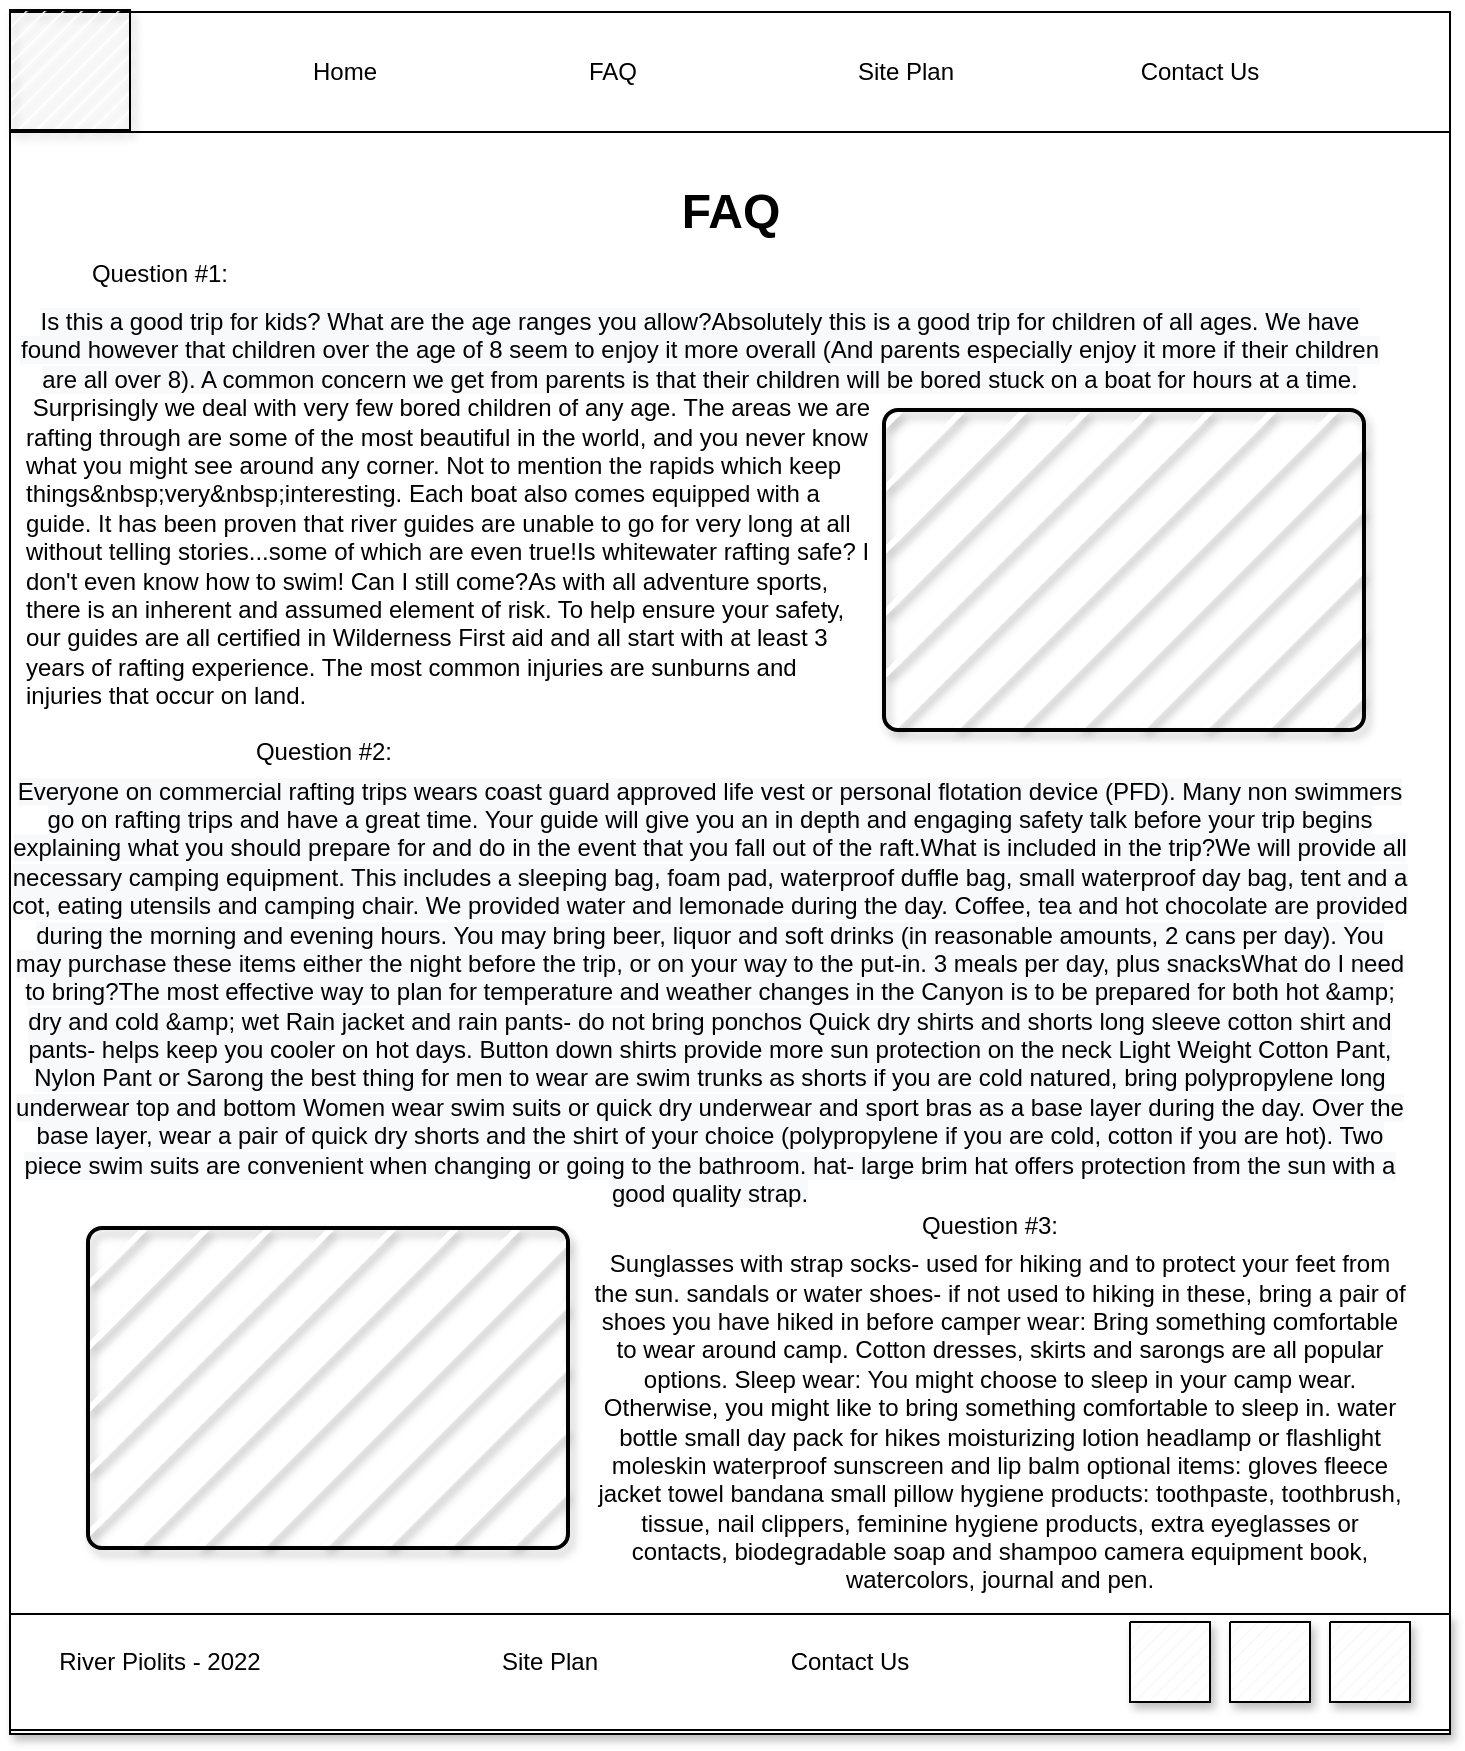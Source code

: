 <mxfile version="20.3.0" type="device"><diagram id="MeG2SyVPas6ZXIz10Pwa" name="Page-1"><mxGraphModel dx="925" dy="1801" grid="1" gridSize="10" guides="1" tooltips="1" connect="1" arrows="1" fold="1" page="1" pageScale="1" pageWidth="850" pageHeight="1100" math="0" shadow="0"><root><mxCell id="0"/><mxCell id="1" parent="0"/><mxCell id="FPlA69WOQA7Z7pdPsfWl-37" value="" style="verticalLabelPosition=bottom;verticalAlign=top;html=1;shape=mxgraph.basic.rect;fillColor2=none;strokeWidth=1;size=20;indent=5;shadow=1;sketch=0;fillStyle=solid;gradientColor=none;" vertex="1" parent="1"><mxGeometry x="40" y="720" width="720" height="60" as="geometry"/></mxCell><mxCell id="FPlA69WOQA7Z7pdPsfWl-14" value="" style="swimlane;startSize=60;shadow=0;" vertex="1" parent="1"><mxGeometry x="40" y="-81" width="720" height="859" as="geometry"/></mxCell><mxCell id="FPlA69WOQA7Z7pdPsfWl-17" value="Home" style="text;html=1;resizable=0;autosize=1;align=center;verticalAlign=middle;points=[];fillColor=none;strokeColor=none;rounded=0;shadow=0;" vertex="1" parent="FPlA69WOQA7Z7pdPsfWl-14"><mxGeometry x="137" y="15" width="60" height="30" as="geometry"/></mxCell><mxCell id="FPlA69WOQA7Z7pdPsfWl-18" value="FAQ" style="text;html=1;resizable=0;autosize=1;align=center;verticalAlign=middle;points=[];fillColor=none;strokeColor=none;rounded=0;shadow=0;" vertex="1" parent="FPlA69WOQA7Z7pdPsfWl-14"><mxGeometry x="276" y="15" width="50" height="30" as="geometry"/></mxCell><mxCell id="FPlA69WOQA7Z7pdPsfWl-20" value="Site Plan" style="text;html=1;strokeColor=none;fillColor=none;align=center;verticalAlign=middle;whiteSpace=wrap;rounded=0;shadow=0;" vertex="1" parent="FPlA69WOQA7Z7pdPsfWl-14"><mxGeometry x="418" y="15" width="60" height="30" as="geometry"/></mxCell><mxCell id="FPlA69WOQA7Z7pdPsfWl-21" value="Contact Us" style="text;html=1;strokeColor=none;fillColor=none;align=center;verticalAlign=middle;whiteSpace=wrap;rounded=0;shadow=0;" vertex="1" parent="FPlA69WOQA7Z7pdPsfWl-14"><mxGeometry x="560" y="15" width="70" height="30" as="geometry"/></mxCell><mxCell id="FPlA69WOQA7Z7pdPsfWl-23" value="" style="whiteSpace=wrap;html=1;aspect=fixed;shadow=1;fillStyle=hatch;gradientColor=none;sketch=0;" vertex="1" parent="FPlA69WOQA7Z7pdPsfWl-14"><mxGeometry y="-1" width="60" height="60" as="geometry"/></mxCell><mxCell id="FPlA69WOQA7Z7pdPsfWl-28" value="River Piolits - 2022" style="text;html=1;strokeColor=none;fillColor=none;align=center;verticalAlign=middle;whiteSpace=wrap;rounded=0;shadow=1;sketch=0;fillStyle=hatch;" vertex="1" parent="FPlA69WOQA7Z7pdPsfWl-14"><mxGeometry x="20" y="810" width="110" height="30" as="geometry"/></mxCell><mxCell id="FPlA69WOQA7Z7pdPsfWl-29" value="Site Plan" style="text;html=1;strokeColor=none;fillColor=none;align=center;verticalAlign=middle;whiteSpace=wrap;rounded=0;shadow=1;sketch=0;fillStyle=hatch;" vertex="1" parent="FPlA69WOQA7Z7pdPsfWl-14"><mxGeometry x="240" y="810" width="60" height="30" as="geometry"/></mxCell><mxCell id="FPlA69WOQA7Z7pdPsfWl-30" value="Contact Us" style="text;html=1;strokeColor=none;fillColor=none;align=center;verticalAlign=middle;whiteSpace=wrap;rounded=0;shadow=1;sketch=0;fillStyle=hatch;" vertex="1" parent="FPlA69WOQA7Z7pdPsfWl-14"><mxGeometry x="385" y="810" width="70" height="30" as="geometry"/></mxCell><mxCell id="FPlA69WOQA7Z7pdPsfWl-31" value="" style="verticalLabelPosition=bottom;verticalAlign=top;html=1;shape=mxgraph.basic.patternFillRect;fillStyle=diag;step=5;fillStrokeWidth=0.2;fillStrokeColor=#dddddd;shadow=1;sketch=0;gradientColor=none;" vertex="1" parent="FPlA69WOQA7Z7pdPsfWl-14"><mxGeometry x="560" y="805" width="40" height="40" as="geometry"/></mxCell><mxCell id="FPlA69WOQA7Z7pdPsfWl-32" value="" style="verticalLabelPosition=bottom;verticalAlign=top;html=1;shape=mxgraph.basic.patternFillRect;fillStyle=diag;step=5;fillStrokeWidth=0.2;fillStrokeColor=#dddddd;shadow=1;sketch=0;gradientColor=none;" vertex="1" parent="FPlA69WOQA7Z7pdPsfWl-14"><mxGeometry x="610" y="805" width="40" height="40" as="geometry"/></mxCell><mxCell id="FPlA69WOQA7Z7pdPsfWl-33" value="" style="verticalLabelPosition=bottom;verticalAlign=top;html=1;shape=mxgraph.basic.patternFillRect;fillStyle=diag;step=5;fillStrokeWidth=0.2;fillStrokeColor=#dddddd;shadow=1;sketch=0;gradientColor=none;" vertex="1" parent="FPlA69WOQA7Z7pdPsfWl-14"><mxGeometry x="660" y="805" width="40" height="40" as="geometry"/></mxCell><mxCell id="FPlA69WOQA7Z7pdPsfWl-34" value="" style="rounded=1;whiteSpace=wrap;html=1;absoluteArcSize=1;arcSize=14;strokeWidth=2;shadow=1;sketch=0;fillStyle=hatch;gradientColor=none;" vertex="1" parent="FPlA69WOQA7Z7pdPsfWl-14"><mxGeometry x="437" y="199" width="240" height="160" as="geometry"/></mxCell><mxCell id="FPlA69WOQA7Z7pdPsfWl-38" value="FAQ" style="text;strokeColor=none;fillColor=none;html=1;fontSize=24;fontStyle=1;verticalAlign=middle;align=center;shadow=1;sketch=0;fillStyle=solid;" vertex="1" parent="FPlA69WOQA7Z7pdPsfWl-14"><mxGeometry x="310" y="80" width="100" height="40" as="geometry"/></mxCell><mxCell id="FPlA69WOQA7Z7pdPsfWl-54" value="" style="rounded=1;whiteSpace=wrap;html=1;absoluteArcSize=1;arcSize=14;strokeWidth=2;shadow=1;sketch=0;fillStyle=hatch;gradientColor=none;" vertex="1" parent="FPlA69WOQA7Z7pdPsfWl-14"><mxGeometry x="39" y="608" width="240" height="160" as="geometry"/></mxCell><UserObject label=" Surprisingly we deal with very few bored children of any age. The areas we are rafting through are some of the most beautiful in the world, and you never know what you might see around any corner. Not to mention the rapids which keep things&amp;nbsp;very&amp;nbsp;interesting. Each boat also comes equipped with a guide. It has been proven that river guides are unable to go for very long at all without telling stories...some of which are even true!Is whitewater rafting safe? I don't even know how to swim! Can I still come?As with all adventure sports, there is an inherent and assumed element of risk. To help ensure your safety, our guides are all certified in Wilderness First aid and all start with at least 3 years of rafting experience. The most common injuries are sunburns and injuries that occur on land.&#10;" placeholders="1" name="Variable" id="FPlA69WOQA7Z7pdPsfWl-55"><mxCell style="text;strokeColor=none;fillColor=none;align=left;verticalAlign=middle;overflow=hidden;shadow=1;sketch=0;fillStyle=solid;labelPosition=center;verticalLabelPosition=middle;whiteSpace=wrap;" vertex="1" parent="FPlA69WOQA7Z7pdPsfWl-14"><mxGeometry x="6" y="184" width="424" height="185" as="geometry"/></mxCell></UserObject><UserObject label="&lt;span style=&quot;color: rgb(0, 0, 0); font-family: Helvetica; font-size: 12px; font-style: normal; font-variant-ligatures: normal; font-variant-caps: normal; font-weight: 400; letter-spacing: normal; orphans: 2; text-align: left; text-indent: 0px; text-transform: none; widows: 2; word-spacing: 0px; -webkit-text-stroke-width: 0px; background-color: rgb(248, 249, 250); text-decoration-thickness: initial; text-decoration-style: initial; text-decoration-color: initial; float: none; display: inline !important;&quot;&gt;Is this a good trip for kids? What are the age ranges you allow?Absolutely this is a good trip for children of all ages. We have found however that children over the age of 8 seem to enjoy it more overall (And parents especially enjoy it more if their children are all over 8). A common concern we get from parents is that their children will be bored stuck on a boat for hours at a time.&lt;/span&gt;" placeholders="1" name="Variable" id="FPlA69WOQA7Z7pdPsfWl-56"><mxCell style="text;html=1;strokeColor=none;fillColor=none;align=center;verticalAlign=middle;whiteSpace=wrap;overflow=hidden;shadow=1;sketch=0;fillStyle=solid;fontSize=12;" vertex="1" parent="FPlA69WOQA7Z7pdPsfWl-14"><mxGeometry y="136" width="690" height="65" as="geometry"/></mxCell></UserObject><UserObject label="&lt;span style=&quot;color: rgb(0, 0, 0); font-family: Helvetica; font-size: 12px; font-style: normal; font-variant-ligatures: normal; font-variant-caps: normal; font-weight: 400; letter-spacing: normal; orphans: 2; text-align: left; text-indent: 0px; text-transform: none; widows: 2; word-spacing: 0px; -webkit-text-stroke-width: 0px; background-color: rgb(248, 249, 250); text-decoration-thickness: initial; text-decoration-style: initial; text-decoration-color: initial; float: none; display: inline !important;&quot;&gt;Everyone on commercial rafting trips wears coast guard approved life vest or personal flotation device (PFD). Many non swimmers go on rafting trips and have a great time. Your guide will give you an in depth and engaging safety talk before your trip begins explaining what you should prepare for and do in the event that you fall out of the raft.What is included in the trip?We will provide all necessary camping equipment. This includes a sleeping bag, foam pad, waterproof duffle bag, small waterproof day bag, tent and a cot, eating utensils and camping chair.&amp;nbsp;&lt;/span&gt;&lt;span style=&quot;color: rgb(0, 0, 0); font-family: Helvetica; font-size: 12px; font-style: normal; font-variant-ligatures: normal; font-variant-caps: normal; font-weight: 400; letter-spacing: normal; orphans: 2; text-align: left; text-indent: 0px; text-transform: none; widows: 2; word-spacing: 0px; -webkit-text-stroke-width: 0px; background-color: rgb(248, 249, 250); text-decoration-thickness: initial; text-decoration-style: initial; text-decoration-color: initial; float: none; display: inline !important;&quot;&gt;We provided water and lemonade during the day. Coffee, tea and hot chocolate are provided during the morning and evening hours. You may bring beer, liquor and soft drinks (in reasonable amounts, 2 cans per day). You may purchase these items either the night before the trip, or on your way to the put-in. 3 meals per day, plus snacksWhat do I need to bring?The most effective way to plan for temperature and weather changes in the Canyon is to be prepared for both hot &amp;amp;amp; dry and cold &amp;amp;amp; wet Rain jacket and rain pants- do not bring ponchos Quick dry shirts and shorts long sleeve cotton shirt and pants- helps keep you cooler on hot days. Button down shirts provide more sun protection on the neck Light Weight Cotton Pant, Nylon Pant or Sarong the best thing for men to wear are swim trunks as shorts if you are cold natured, bring polypropylene long underwear top and bottom Women wear swim suits or quick dry underwear and sport bras as a base layer during the day. Over the base layer, wear a pair of quick dry shorts and the shirt of your choice (polypropylene if you are cold, cotton if you are hot). Two piece swim suits are convenient when changing or going to the bathroom. hat- large brim hat offers protection from the sun with a good quality strap&lt;/span&gt;&lt;span style=&quot;color: rgb(0, 0, 0); font-family: Helvetica; font-size: 12px; font-style: normal; font-variant-ligatures: normal; font-variant-caps: normal; font-weight: 400; letter-spacing: normal; orphans: 2; text-align: left; text-indent: 0px; text-transform: none; widows: 2; word-spacing: 0px; -webkit-text-stroke-width: 0px; background-color: rgb(248, 249, 250); text-decoration-thickness: initial; text-decoration-style: initial; text-decoration-color: initial; float: none; display: inline !important;&quot;&gt;.&lt;/span&gt;" placeholders="1" name="Variable" id="FPlA69WOQA7Z7pdPsfWl-57"><mxCell style="text;html=1;strokeColor=none;fillColor=none;align=center;verticalAlign=middle;whiteSpace=wrap;overflow=hidden;shadow=1;sketch=0;fillStyle=solid;fontSize=12;" vertex="1" parent="FPlA69WOQA7Z7pdPsfWl-14"><mxGeometry y="380" width="700" height="220" as="geometry"/></mxCell></UserObject><UserObject label="&lt;span style=&quot;text-align: left;&quot;&gt;Sunglasses with strap socks- used for hiking and to protect your feet from the sun. sandals or water shoes- if not used to hiking in these, bring a pair of shoes you have hiked in before camper wear: Bring something comfortable to wear around camp. Cotton dresses, skirts and sarongs are all popular options. Sleep wear: You might choose to sleep in your camp wear. Otherwise, you might like to bring something comfortable to sleep in. water bottle small day pack for hikes moisturizing lotion headlamp or flashlight moleskin waterproof sunscreen and lip balm optional items: gloves fleece jacket towel bandana small pillow hygiene products: toothpaste, toothbrush, tissue, nail clippers, feminine hygiene products, extra eyeglasses or contacts, biodegradable soap and shampoo camera equipment book, watercolors, journal and pen.&lt;/span&gt;" placeholders="1" name="Variable" id="FPlA69WOQA7Z7pdPsfWl-58"><mxCell style="text;html=1;strokeColor=none;fillColor=none;align=center;verticalAlign=middle;whiteSpace=wrap;overflow=hidden;shadow=1;sketch=0;fillStyle=solid;fontSize=12;" vertex="1" parent="FPlA69WOQA7Z7pdPsfWl-14"><mxGeometry x="290" y="610" width="410" height="190" as="geometry"/></mxCell></UserObject><UserObject label="Question #1:" placeholders="1" name="Variable" id="FPlA69WOQA7Z7pdPsfWl-59"><mxCell style="text;html=1;strokeColor=none;fillColor=none;align=center;verticalAlign=middle;whiteSpace=wrap;overflow=hidden;shadow=1;sketch=0;fillStyle=solid;fontSize=12;" vertex="1" parent="FPlA69WOQA7Z7pdPsfWl-14"><mxGeometry x="35" y="121" width="80" height="20" as="geometry"/></mxCell></UserObject><UserObject label="Question #2:" placeholders="1" name="Variable" id="FPlA69WOQA7Z7pdPsfWl-61"><mxCell style="text;html=1;strokeColor=none;fillColor=none;align=center;verticalAlign=middle;whiteSpace=wrap;overflow=hidden;shadow=1;sketch=0;fillStyle=solid;fontSize=12;" vertex="1" parent="FPlA69WOQA7Z7pdPsfWl-14"><mxGeometry x="117" y="360" width="80" height="20" as="geometry"/></mxCell></UserObject><UserObject label="Question #3:" placeholders="1" name="Variable" id="FPlA69WOQA7Z7pdPsfWl-62"><mxCell style="text;html=1;strokeColor=none;fillColor=none;align=center;verticalAlign=middle;whiteSpace=wrap;overflow=hidden;shadow=1;sketch=0;fillStyle=solid;fontSize=12;" vertex="1" parent="FPlA69WOQA7Z7pdPsfWl-14"><mxGeometry x="450" y="597" width="80" height="20" as="geometry"/></mxCell></UserObject></root></mxGraphModel></diagram></mxfile>
